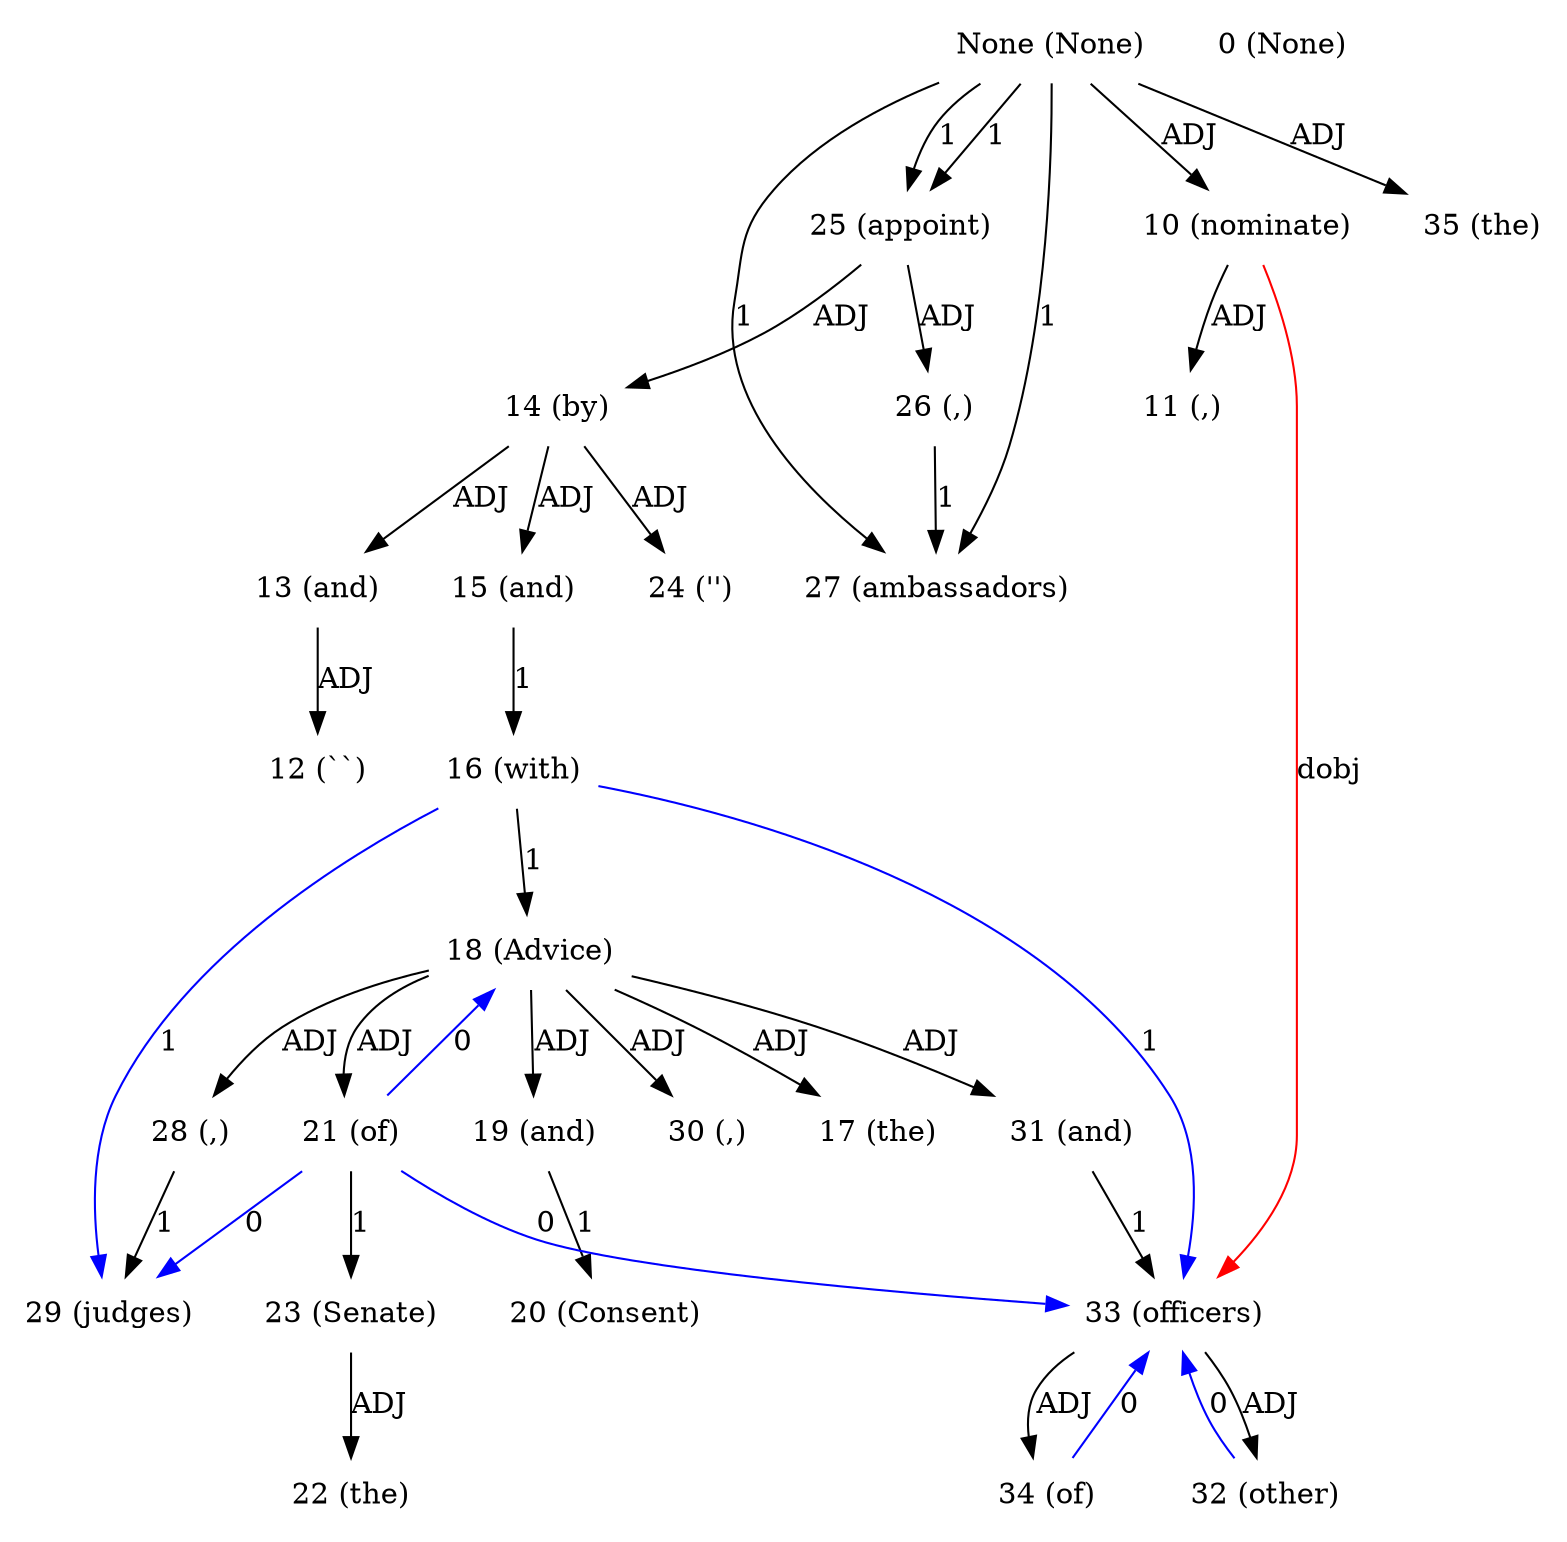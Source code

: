 digraph G{
edge [dir=forward]
node [shape=plaintext]

None [label="None (None)"]
None -> 25 [label="1"]
None -> 27 [label="1"]
None [label="None (None)"]
None -> 27 [label="1"]
None -> 25 [label="1"]
None [label="None (None)"]
None -> 10 [label="ADJ"]
None [label="None (None)"]
None -> 35 [label="ADJ"]
0 [label="0 (None)"]
10 [label="10 (nominate)"]
10 -> 11 [label="ADJ"]
11 [label="11 (,)"]
12 [label="12 (``)"]
13 [label="13 (and)"]
13 -> 12 [label="ADJ"]
14 [label="14 (by)"]
14 -> 13 [label="ADJ"]
14 -> 15 [label="ADJ"]
14 -> 24 [label="ADJ"]
15 [label="15 (and)"]
15 -> 16 [label="1"]
16 [label="16 (with)"]
16 -> 18 [label="1"]
16 -> 29 [label="1", color="blue"]
16 -> 33 [label="1", color="blue"]
17 [label="17 (the)"]
18 [label="18 (Advice)"]
18 -> 17 [label="ADJ"]
18 -> 19 [label="ADJ"]
18 -> 21 [label="ADJ"]
18 -> 28 [label="ADJ"]
18 -> 30 [label="ADJ"]
18 -> 31 [label="ADJ"]
19 [label="19 (and)"]
19 -> 20 [label="1"]
20 [label="20 (Consent)"]
21 [label="21 (of)"]
21 -> 23 [label="1"]
21 -> 33 [label="0", color="blue"]
21 -> 29 [label="0", color="blue"]
21 -> 18 [label="0", color="blue"]
22 [label="22 (the)"]
23 [label="23 (Senate)"]
23 -> 22 [label="ADJ"]
24 [label="24 ('')"]
25 [label="25 (appoint)"]
25 -> 14 [label="ADJ"]
25 -> 26 [label="ADJ"]
26 [label="26 (,)"]
26 -> 27 [label="1"]
27 [label="27 (ambassadors)"]
28 [label="28 (,)"]
28 -> 29 [label="1"]
29 [label="29 (judges)"]
30 [label="30 (,)"]
31 [label="31 (and)"]
31 -> 33 [label="1"]
32 [label="32 (other)"]
32 -> 33 [label="0", color="blue"]
33 [label="33 (officers)"]
33 -> 32 [label="ADJ"]
33 -> 34 [label="ADJ"]
10 -> 33 [label="dobj", color="red"]
34 [label="34 (of)"]
34 -> 33 [label="0", color="blue"]
35 [label="35 (the)"]
}
